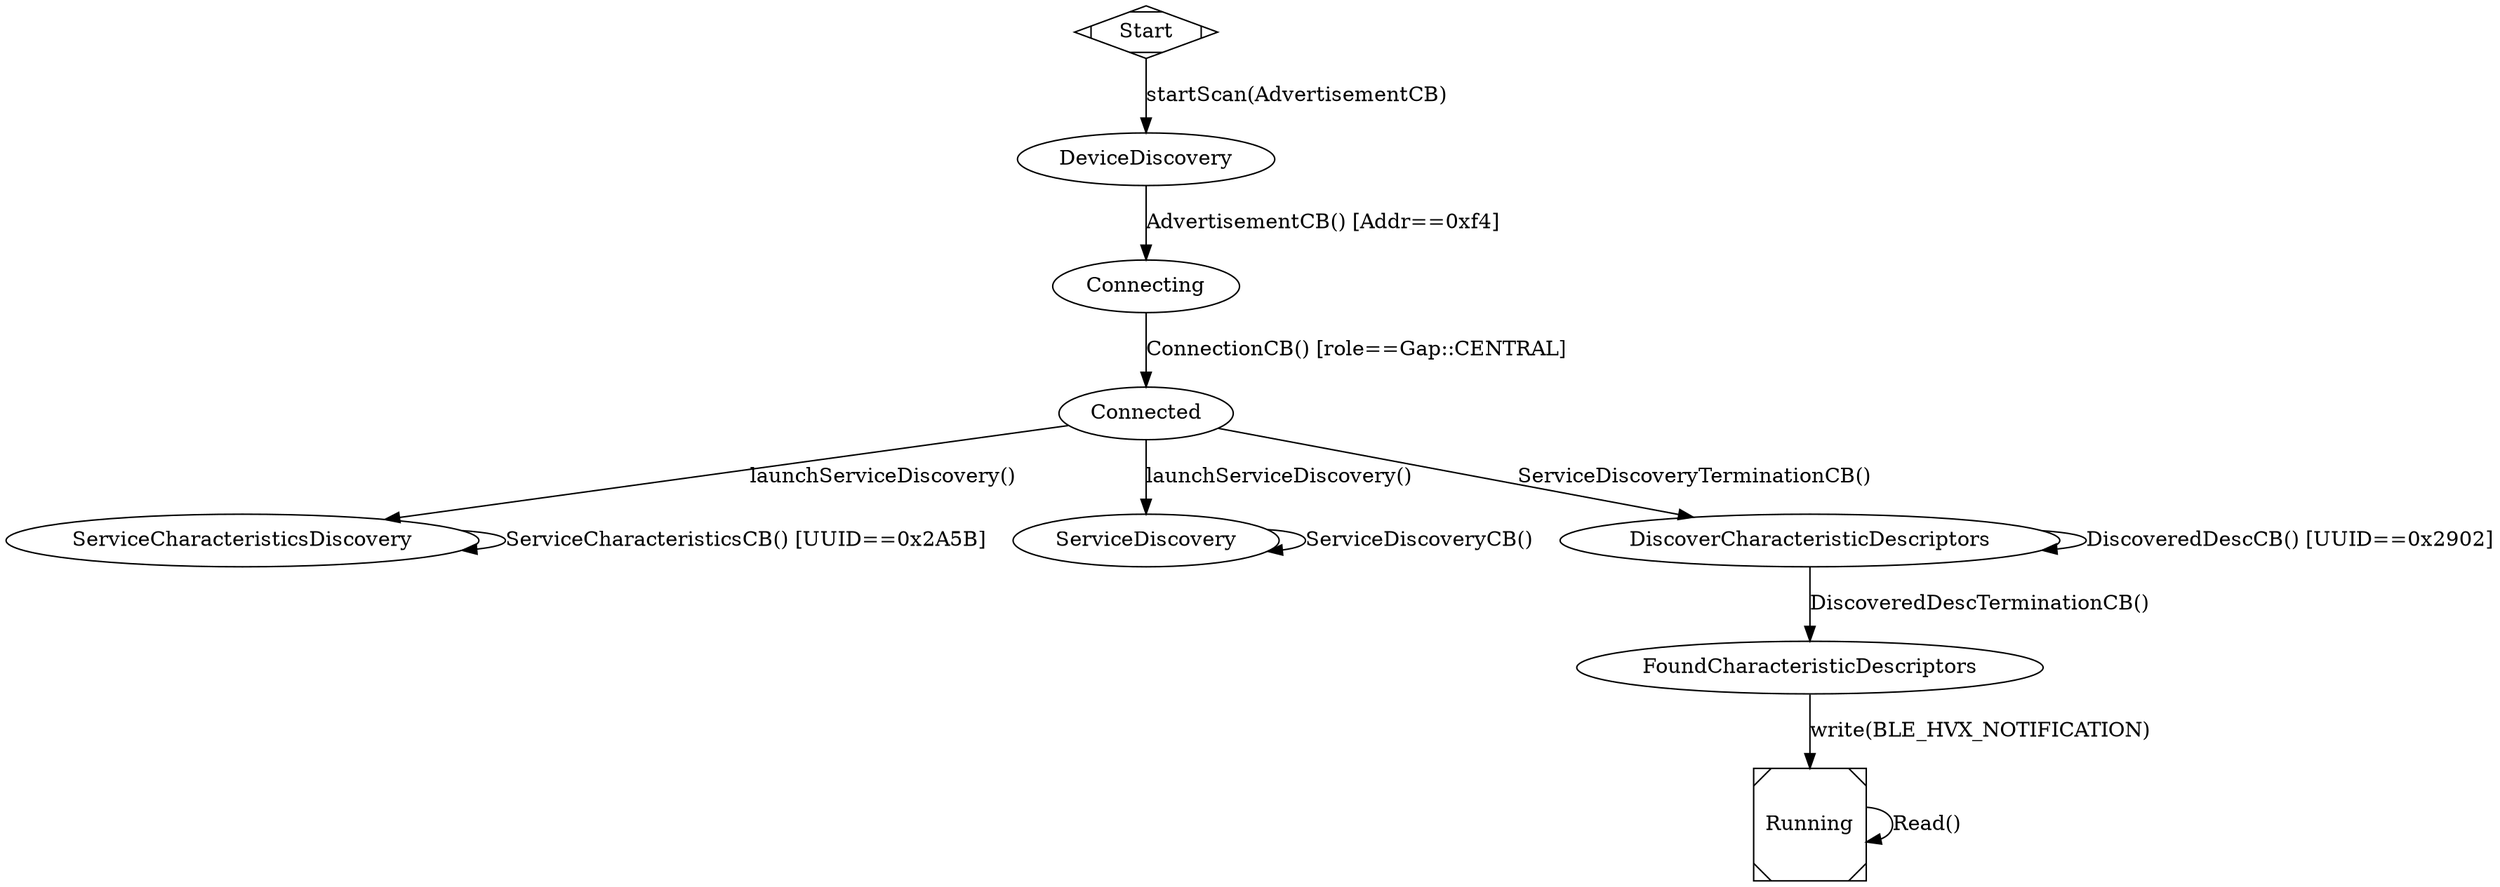 digraph G {
	Start -> DeviceDiscovery [ label = "startScan(AdvertisementCB)" ];
	DeviceDiscovery -> Connecting [ label = "AdvertisementCB() [Addr==0xf4]" ];
	Connecting -> Connected [ label = "ConnectionCB() [role==Gap::CENTRAL]" ];
	Connected -> ServiceCharacteristicsDiscovery [ label = "launchServiceDiscovery()" ];
	Connected -> ServiceDiscovery [ label = "launchServiceDiscovery()" ];
	ServiceDiscovery -> ServiceDiscovery [ label = "ServiceDiscoveryCB()" ];
	ServiceCharacteristicsDiscovery -> ServiceCharacteristicsDiscovery [ label = "ServiceCharacteristicsCB() [UUID==0x2A5B]" ];
	Connected -> DiscoverCharacteristicDescriptors [ label = "ServiceDiscoveryTerminationCB()" ];
	DiscoverCharacteristicDescriptors -> DiscoverCharacteristicDescriptors [ label = "DiscoveredDescCB() [UUID==0x2902]" ];
	DiscoverCharacteristicDescriptors -> FoundCharacteristicDescriptors [ label = "DiscoveredDescTerminationCB()" ];

	FoundCharacteristicDescriptors -> Running [ label = "write(BLE_HVX_NOTIFICATION)" ];
	Running -> Running [ label = "Read()" ];

	Start [shape=Mdiamond];
	Running [shape=Msquare];
}
